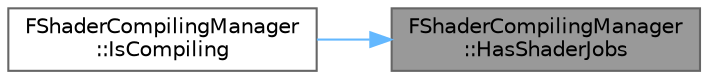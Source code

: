 digraph "FShaderCompilingManager::HasShaderJobs"
{
 // INTERACTIVE_SVG=YES
 // LATEX_PDF_SIZE
  bgcolor="transparent";
  edge [fontname=Helvetica,fontsize=10,labelfontname=Helvetica,labelfontsize=10];
  node [fontname=Helvetica,fontsize=10,shape=box,height=0.2,width=0.4];
  rankdir="RL";
  Node1 [id="Node000001",label="FShaderCompilingManager\l::HasShaderJobs",height=0.2,width=0.4,color="gray40", fillcolor="grey60", style="filled", fontcolor="black",tooltip="return true if we have shader jobs in any state shader jobs are removed when they are applied to the ..."];
  Node1 -> Node2 [id="edge1_Node000001_Node000002",dir="back",color="steelblue1",style="solid",tooltip=" "];
  Node2 [id="Node000002",label="FShaderCompilingManager\l::IsCompiling",height=0.2,width=0.4,color="grey40", fillcolor="white", style="filled",URL="$d7/d06/classFShaderCompilingManager.html#a33fb795f03a60d5ebdd316c7198ab376",tooltip="Returns whether async compiling is happening."];
}
